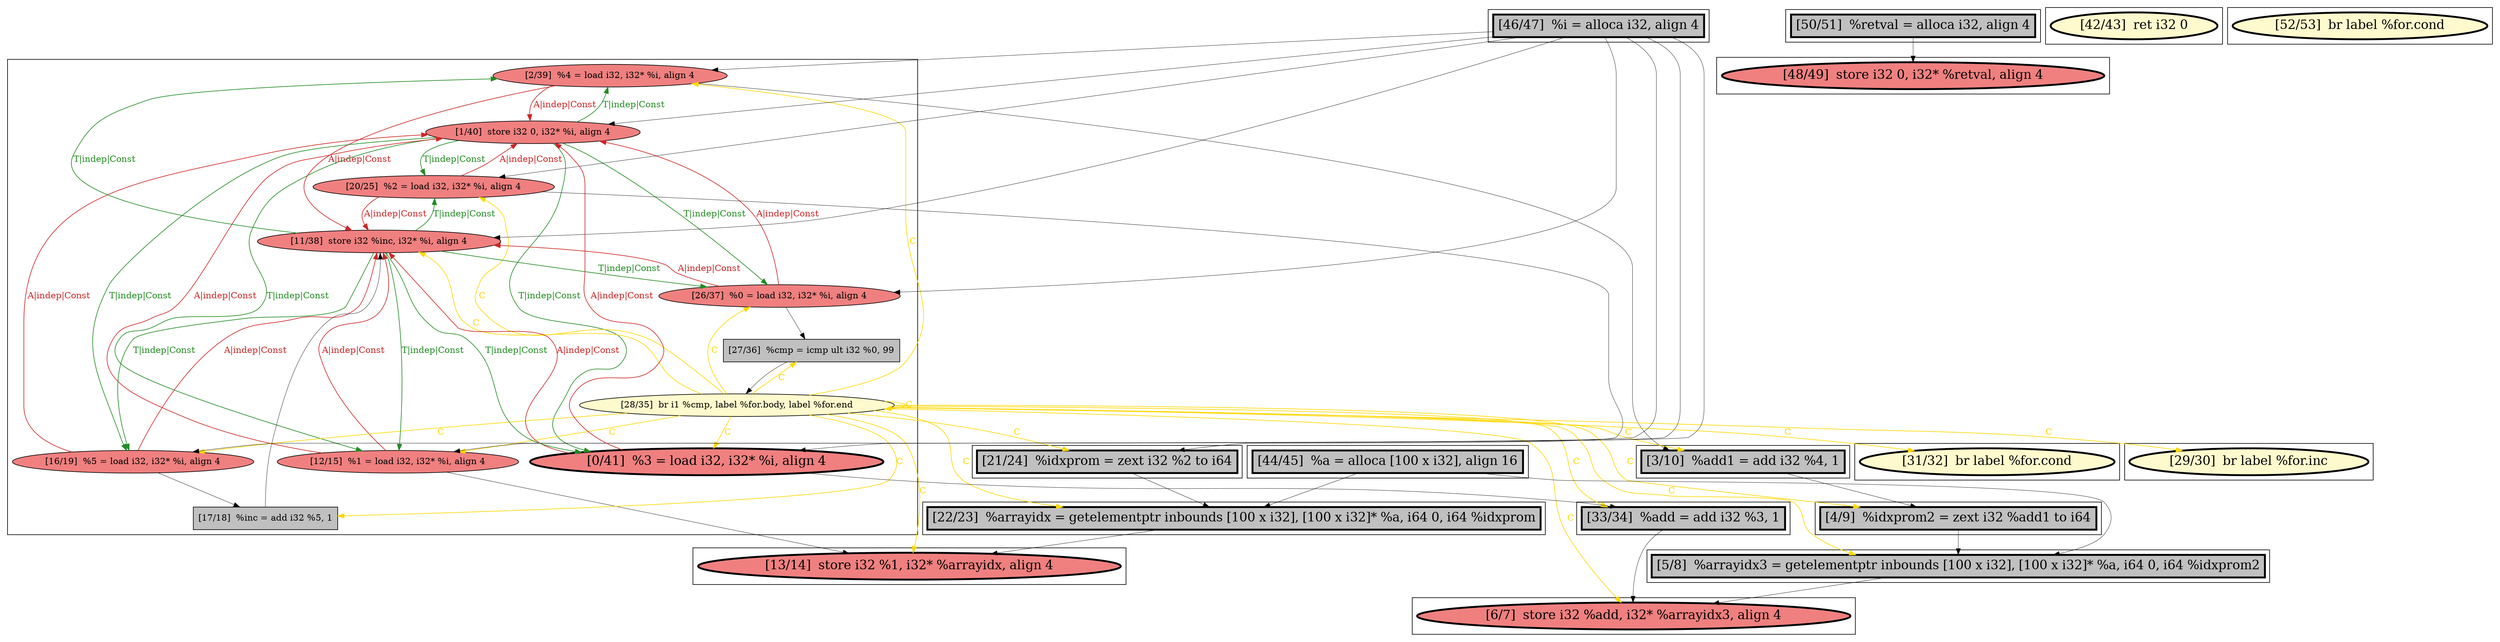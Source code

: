 
digraph G {



node106->node109 [style=solid,color=firebrick3,label="A|indep|Const",penwidth=1.0,fontcolor=firebrick3 ]
node109->node114 [style=solid,color=forestgreen,label="T|indep|Const",penwidth=1.0,fontcolor=forestgreen ]
node112->node116 [style=solid,color=black,label="",penwidth=0.5,fontcolor=black ]
node116->node115 [style=solid,color=gold,label="C",penwidth=1.0,fontcolor=gold ]
node123->node120 [style=solid,color=black,label="",penwidth=0.5,fontcolor=black ]
node115->node112 [style=solid,color=black,label="",penwidth=0.5,fontcolor=black ]
node100->node114 [style=solid,color=black,label="",penwidth=0.5,fontcolor=black ]
node100->node111 [style=solid,color=black,label="",penwidth=0.5,fontcolor=black ]
node105->node104 [style=solid,color=black,label="",penwidth=0.5,fontcolor=black ]
node111->node118 [style=solid,color=black,label="",penwidth=0.5,fontcolor=black ]
node120->node117 [style=solid,color=black,label="",penwidth=0.5,fontcolor=black ]
node107->node113 [style=solid,color=firebrick3,label="A|indep|Const",penwidth=1.0,fontcolor=firebrick3 ]
node113->node107 [style=solid,color=forestgreen,label="T|indep|Const",penwidth=1.0,fontcolor=forestgreen ]
node124->node119 [style=solid,color=black,label="",penwidth=0.5,fontcolor=black ]
node101->node119 [style=solid,color=black,label="",penwidth=0.5,fontcolor=black ]
node114->node113 [style=solid,color=firebrick3,label="A|indep|Const",penwidth=1.0,fontcolor=firebrick3 ]
node116->node107 [style=solid,color=gold,label="C",penwidth=1.0,fontcolor=gold ]
node113->node106 [style=solid,color=forestgreen,label="T|indep|Const",penwidth=1.0,fontcolor=forestgreen ]
node116->node113 [style=solid,color=gold,label="C",penwidth=1.0,fontcolor=gold ]
node114->node109 [style=solid,color=firebrick3,label="A|indep|Const",penwidth=1.0,fontcolor=firebrick3 ]
node109->node115 [style=solid,color=forestgreen,label="T|indep|Const",penwidth=1.0,fontcolor=forestgreen ]
node116->node106 [style=solid,color=gold,label="C",penwidth=1.0,fontcolor=gold ]
node108->node124 [style=solid,color=black,label="",penwidth=0.5,fontcolor=black ]
node117->node98 [style=solid,color=black,label="",penwidth=0.5,fontcolor=black ]
node116->node102 [style=solid,color=gold,label="C",penwidth=1.0,fontcolor=gold ]
node116->node119 [style=solid,color=gold,label="C",penwidth=1.0,fontcolor=gold ]
node101->node117 [style=solid,color=black,label="",penwidth=0.5,fontcolor=black ]
node116->node114 [style=solid,color=gold,label="C",penwidth=1.0,fontcolor=gold ]
node116->node121 [style=solid,color=gold,label="C",penwidth=1.0,fontcolor=gold ]
node107->node110 [style=solid,color=black,label="",penwidth=0.5,fontcolor=black ]
node113->node111 [style=solid,color=forestgreen,label="T|indep|Const",penwidth=1.0,fontcolor=forestgreen ]
node116->node123 [style=solid,color=gold,label="C",penwidth=1.0,fontcolor=gold ]
node111->node113 [style=solid,color=firebrick3,label="A|indep|Const",penwidth=1.0,fontcolor=firebrick3 ]
node109->node106 [style=solid,color=forestgreen,label="T|indep|Const",penwidth=1.0,fontcolor=forestgreen ]
node111->node109 [style=solid,color=firebrick3,label="A|indep|Const",penwidth=1.0,fontcolor=firebrick3 ]
node110->node113 [style=solid,color=black,label="",penwidth=0.5,fontcolor=black ]
node116->node122 [style=solid,color=gold,label="C",penwidth=1.0,fontcolor=gold ]
node113->node108 [style=solid,color=forestgreen,label="T|indep|Const",penwidth=1.0,fontcolor=forestgreen ]
node116->node117 [style=solid,color=gold,label="C",penwidth=1.0,fontcolor=gold ]
node116->node124 [style=solid,color=gold,label="C",penwidth=1.0,fontcolor=gold ]
node116->node118 [style=solid,color=gold,label="C",penwidth=1.0,fontcolor=gold ]
node115->node113 [style=solid,color=firebrick3,label="A|indep|Const",penwidth=1.0,fontcolor=firebrick3 ]
node116->node120 [style=solid,color=gold,label="C",penwidth=1.0,fontcolor=gold ]
node113->node114 [style=solid,color=forestgreen,label="T|indep|Const",penwidth=1.0,fontcolor=forestgreen ]
node116->node111 [style=solid,color=gold,label="C",penwidth=1.0,fontcolor=gold ]
node113->node115 [style=solid,color=forestgreen,label="T|indep|Const",penwidth=1.0,fontcolor=forestgreen ]
node116->node110 [style=solid,color=gold,label="C",penwidth=1.0,fontcolor=gold ]
node115->node109 [style=solid,color=firebrick3,label="A|indep|Const",penwidth=1.0,fontcolor=firebrick3 ]
node118->node98 [style=solid,color=black,label="",penwidth=0.5,fontcolor=black ]
node106->node113 [style=solid,color=firebrick3,label="A|indep|Const",penwidth=1.0,fontcolor=firebrick3 ]
node119->node121 [style=solid,color=black,label="",penwidth=0.5,fontcolor=black ]
node109->node108 [style=solid,color=forestgreen,label="T|indep|Const",penwidth=1.0,fontcolor=forestgreen ]
node114->node121 [style=solid,color=black,label="",penwidth=0.5,fontcolor=black ]
node108->node113 [style=solid,color=firebrick3,label="A|indep|Const",penwidth=1.0,fontcolor=firebrick3 ]
node100->node113 [style=solid,color=black,label="",penwidth=0.5,fontcolor=black ]
node100->node109 [style=solid,color=black,label="",penwidth=0.5,fontcolor=black ]
node109->node111 [style=solid,color=forestgreen,label="T|indep|Const",penwidth=1.0,fontcolor=forestgreen ]
node100->node106 [style=solid,color=black,label="",penwidth=0.5,fontcolor=black ]
node100->node108 [style=solid,color=black,label="",penwidth=0.5,fontcolor=black ]
node116->node108 [style=solid,color=gold,label="C",penwidth=1.0,fontcolor=gold ]
node109->node107 [style=solid,color=forestgreen,label="T|indep|Const",penwidth=1.0,fontcolor=forestgreen ]
node108->node109 [style=solid,color=firebrick3,label="A|indep|Const",penwidth=1.0,fontcolor=firebrick3 ]
node100->node107 [style=solid,color=black,label="",penwidth=0.5,fontcolor=black ]
node116->node112 [style=solid,color=gold,label="C",penwidth=1.0,fontcolor=gold ]
node107->node109 [style=solid,color=firebrick3,label="A|indep|Const",penwidth=1.0,fontcolor=firebrick3 ]
node100->node115 [style=solid,color=black,label="",penwidth=0.5,fontcolor=black ]
node116->node116 [style=solid,color=gold,label="C",penwidth=1.0,fontcolor=gold ]
node116->node98 [style=solid,color=gold,label="C",penwidth=1.0,fontcolor=gold ]
node106->node123 [style=solid,color=black,label="",penwidth=0.5,fontcolor=black ]


subgraph cluster16 {


node124 [penwidth=3.0,fontsize=20,fillcolor=grey,label="[21/24]  %idxprom = zext i32 %2 to i64",shape=rectangle,style=filled ]



}

subgraph cluster4 {


node102 [penwidth=3.0,fontsize=20,fillcolor=lemonchiffon,label="[31/32]  br label %for.cond",shape=ellipse,style=filled ]



}

subgraph cluster3 {


node101 [penwidth=3.0,fontsize=20,fillcolor=grey,label="[44/45]  %a = alloca [100 x i32], align 16",shape=rectangle,style=filled ]



}

subgraph cluster2 {


node100 [penwidth=3.0,fontsize=20,fillcolor=grey,label="[46/47]  %i = alloca i32, align 4",shape=rectangle,style=filled ]



}

subgraph cluster1 {


node99 [penwidth=3.0,fontsize=20,fillcolor=lemonchiffon,label="[42/43]  ret i32 0",shape=ellipse,style=filled ]



}

subgraph cluster12 {


node120 [penwidth=3.0,fontsize=20,fillcolor=grey,label="[4/9]  %idxprom2 = zext i32 %add1 to i64",shape=rectangle,style=filled ]



}

subgraph cluster5 {


node103 [penwidth=3.0,fontsize=20,fillcolor=lemonchiffon,label="[52/53]  br label %for.cond",shape=ellipse,style=filled ]



}

subgraph cluster0 {


node98 [penwidth=3.0,fontsize=20,fillcolor=lightcoral,label="[6/7]  store i32 %add, i32* %arrayidx3, align 4",shape=ellipse,style=filled ]



}

subgraph cluster6 {


node104 [penwidth=3.0,fontsize=20,fillcolor=lightcoral,label="[48/49]  store i32 0, i32* %retval, align 4",shape=ellipse,style=filled ]



}

subgraph cluster14 {


node122 [penwidth=3.0,fontsize=20,fillcolor=lemonchiffon,label="[29/30]  br label %for.inc",shape=ellipse,style=filled ]



}

subgraph cluster7 {


node105 [penwidth=3.0,fontsize=20,fillcolor=grey,label="[50/51]  %retval = alloca i32, align 4",shape=rectangle,style=filled ]



}

subgraph cluster8 {


node116 [fillcolor=lemonchiffon,label="[28/35]  br i1 %cmp, label %for.body, label %for.end",shape=ellipse,style=filled ]
node115 [fillcolor=lightcoral,label="[26/37]  %0 = load i32, i32* %i, align 4",shape=ellipse,style=filled ]
node114 [fillcolor=lightcoral,label="[12/15]  %1 = load i32, i32* %i, align 4",shape=ellipse,style=filled ]
node113 [fillcolor=lightcoral,label="[11/38]  store i32 %inc, i32* %i, align 4",shape=ellipse,style=filled ]
node107 [fillcolor=lightcoral,label="[16/19]  %5 = load i32, i32* %i, align 4",shape=ellipse,style=filled ]
node106 [fillcolor=lightcoral,label="[2/39]  %4 = load i32, i32* %i, align 4",shape=ellipse,style=filled ]
node108 [fillcolor=lightcoral,label="[20/25]  %2 = load i32, i32* %i, align 4",shape=ellipse,style=filled ]
node109 [fillcolor=lightcoral,label="[1/40]  store i32 0, i32* %i, align 4",shape=ellipse,style=filled ]
node110 [fillcolor=grey,label="[17/18]  %inc = add i32 %5, 1",shape=rectangle,style=filled ]
node112 [fillcolor=grey,label="[27/36]  %cmp = icmp ult i32 %0, 99",shape=rectangle,style=filled ]
node111 [penwidth=3.0,fontsize=20,fillcolor=lightcoral,label="[0/41]  %3 = load i32, i32* %i, align 4",shape=ellipse,style=filled ]



}

subgraph cluster9 {


node117 [penwidth=3.0,fontsize=20,fillcolor=grey,label="[5/8]  %arrayidx3 = getelementptr inbounds [100 x i32], [100 x i32]* %a, i64 0, i64 %idxprom2",shape=rectangle,style=filled ]



}

subgraph cluster10 {


node118 [penwidth=3.0,fontsize=20,fillcolor=grey,label="[33/34]  %add = add i32 %3, 1",shape=rectangle,style=filled ]



}

subgraph cluster11 {


node119 [penwidth=3.0,fontsize=20,fillcolor=grey,label="[22/23]  %arrayidx = getelementptr inbounds [100 x i32], [100 x i32]* %a, i64 0, i64 %idxprom",shape=rectangle,style=filled ]



}

subgraph cluster13 {


node121 [penwidth=3.0,fontsize=20,fillcolor=lightcoral,label="[13/14]  store i32 %1, i32* %arrayidx, align 4",shape=ellipse,style=filled ]



}

subgraph cluster15 {


node123 [penwidth=3.0,fontsize=20,fillcolor=grey,label="[3/10]  %add1 = add i32 %4, 1",shape=rectangle,style=filled ]



}

}
